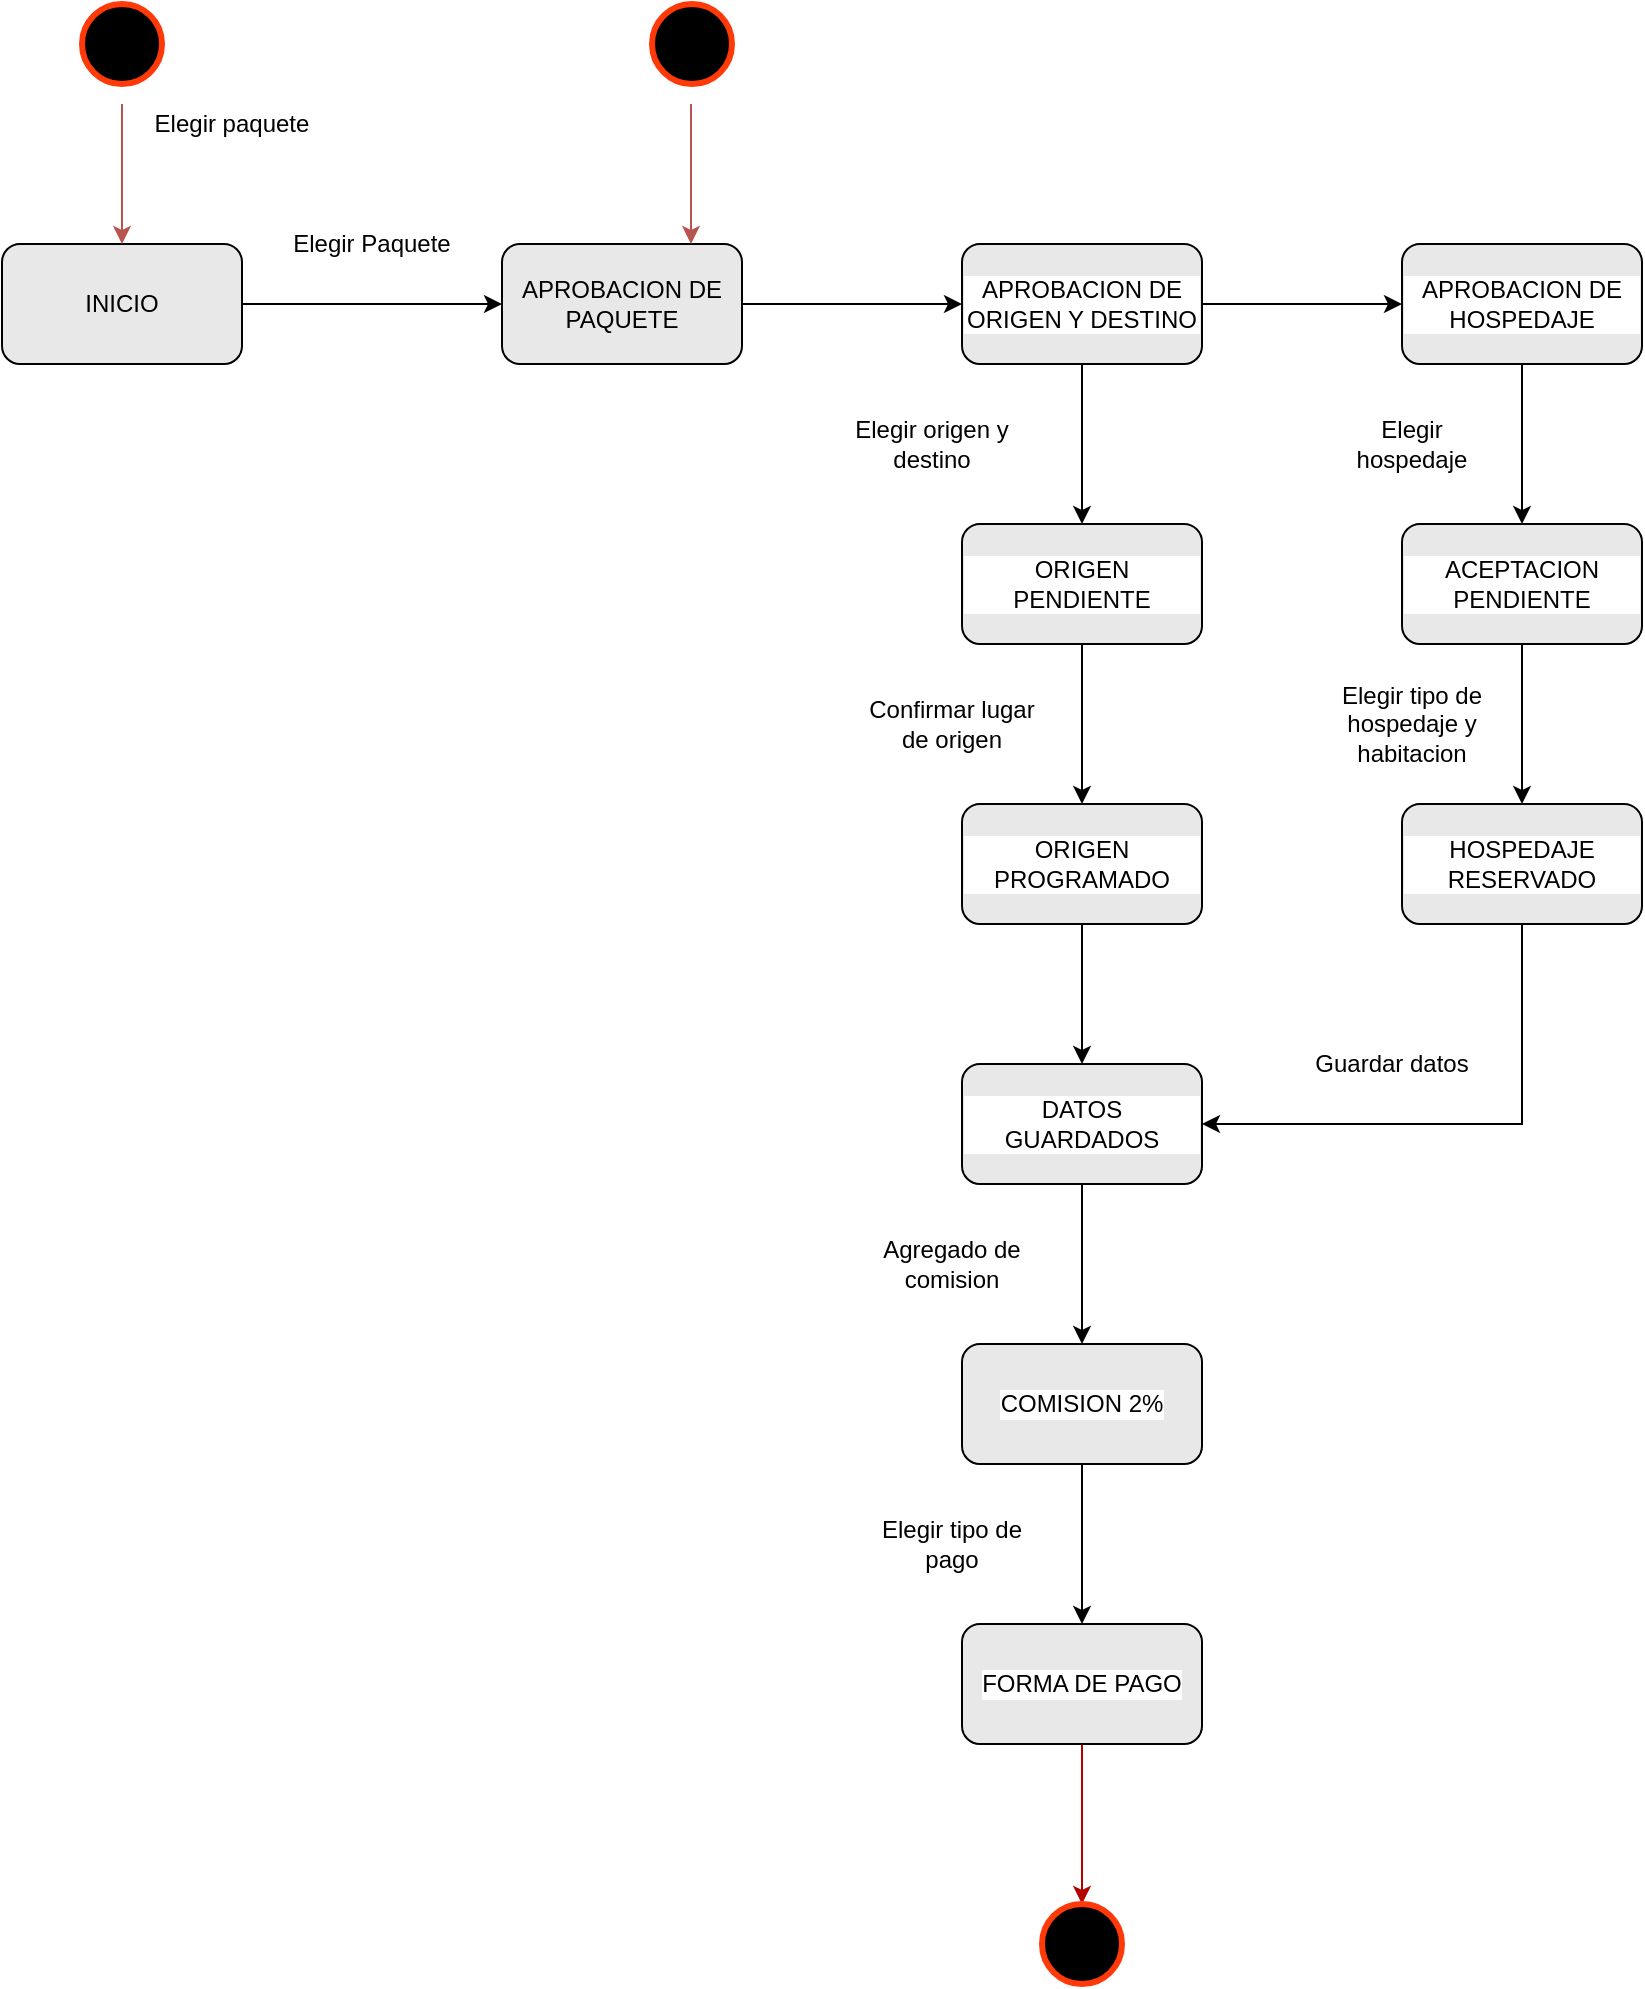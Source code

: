 <mxfile version="20.5.3" type="device"><diagram id="tkuhW18cIyjBJEIgkK2Q" name="Página-1"><mxGraphModel dx="3013" dy="1183" grid="1" gridSize="10" guides="1" tooltips="1" connect="1" arrows="1" fold="1" page="1" pageScale="1" pageWidth="827" pageHeight="1169" math="0" shadow="0"><root><mxCell id="0"/><mxCell id="1" parent="0"/><mxCell id="4rYL8vX8cTOH2odIzk6Z-1" value="" style="ellipse;whiteSpace=wrap;html=1;aspect=fixed;fillColor=#000000;strokeColor=#FF3908;strokeWidth=3;" vertex="1" parent="1"><mxGeometry x="-190" y="200" width="40" height="40" as="geometry"/></mxCell><mxCell id="4rYL8vX8cTOH2odIzk6Z-6" value="" style="edgeStyle=orthogonalEdgeStyle;rounded=0;orthogonalLoop=1;jettySize=auto;html=1;" edge="1" parent="1" source="4rYL8vX8cTOH2odIzk6Z-2" target="4rYL8vX8cTOH2odIzk6Z-5"><mxGeometry relative="1" as="geometry"/></mxCell><mxCell id="4rYL8vX8cTOH2odIzk6Z-2" value="INICIO" style="rounded=1;whiteSpace=wrap;html=1;fillColor=#E8E8E8;" vertex="1" parent="1"><mxGeometry x="-230" y="320" width="120" height="60" as="geometry"/></mxCell><mxCell id="4rYL8vX8cTOH2odIzk6Z-3" value="" style="endArrow=classic;html=1;rounded=0;entryX=0.5;entryY=0;entryDx=0;entryDy=0;fillColor=#f8cecc;strokeColor=#b85450;" edge="1" parent="1" target="4rYL8vX8cTOH2odIzk6Z-2"><mxGeometry width="50" height="50" relative="1" as="geometry"><mxPoint x="-170" y="250" as="sourcePoint"/><mxPoint x="10" y="380" as="targetPoint"/></mxGeometry></mxCell><mxCell id="4rYL8vX8cTOH2odIzk6Z-4" value="Elegir paquete" style="text;html=1;strokeColor=none;fillColor=none;align=center;verticalAlign=middle;whiteSpace=wrap;rounded=0;labelBackgroundColor=#FFFFFF;" vertex="1" parent="1"><mxGeometry x="-160" y="250" width="90" height="20" as="geometry"/></mxCell><mxCell id="4rYL8vX8cTOH2odIzk6Z-10" style="edgeStyle=orthogonalEdgeStyle;rounded=0;orthogonalLoop=1;jettySize=auto;html=1;entryX=0;entryY=0.5;entryDx=0;entryDy=0;" edge="1" parent="1" source="4rYL8vX8cTOH2odIzk6Z-5" target="4rYL8vX8cTOH2odIzk6Z-8"><mxGeometry relative="1" as="geometry"/></mxCell><mxCell id="4rYL8vX8cTOH2odIzk6Z-5" value="APROBACION DE PAQUETE" style="rounded=1;whiteSpace=wrap;html=1;fillColor=#E8E8E8;" vertex="1" parent="1"><mxGeometry x="20" y="320" width="120" height="60" as="geometry"/></mxCell><mxCell id="4rYL8vX8cTOH2odIzk6Z-7" value="Elegir Paquete" style="text;html=1;strokeColor=none;fillColor=none;align=center;verticalAlign=middle;whiteSpace=wrap;rounded=0;labelBackgroundColor=#FFFFFF;" vertex="1" parent="1"><mxGeometry x="-90" y="310" width="90" height="20" as="geometry"/></mxCell><mxCell id="4rYL8vX8cTOH2odIzk6Z-11" style="edgeStyle=orthogonalEdgeStyle;rounded=0;orthogonalLoop=1;jettySize=auto;html=1;exitX=1;exitY=0.5;exitDx=0;exitDy=0;entryX=0;entryY=0.5;entryDx=0;entryDy=0;" edge="1" parent="1" source="4rYL8vX8cTOH2odIzk6Z-8" target="4rYL8vX8cTOH2odIzk6Z-9"><mxGeometry relative="1" as="geometry"/></mxCell><mxCell id="4rYL8vX8cTOH2odIzk6Z-17" value="" style="edgeStyle=orthogonalEdgeStyle;rounded=0;orthogonalLoop=1;jettySize=auto;html=1;" edge="1" parent="1" source="4rYL8vX8cTOH2odIzk6Z-8" target="4rYL8vX8cTOH2odIzk6Z-16"><mxGeometry relative="1" as="geometry"/></mxCell><mxCell id="4rYL8vX8cTOH2odIzk6Z-8" value="APROBACION DE ORIGEN Y DESTINO" style="rounded=1;whiteSpace=wrap;html=1;fillColor=#E8E8E8;labelBackgroundColor=#FFFFFF;" vertex="1" parent="1"><mxGeometry x="250" y="320" width="120" height="60" as="geometry"/></mxCell><mxCell id="4rYL8vX8cTOH2odIzk6Z-25" value="" style="edgeStyle=orthogonalEdgeStyle;rounded=0;orthogonalLoop=1;jettySize=auto;html=1;" edge="1" parent="1" source="4rYL8vX8cTOH2odIzk6Z-9" target="4rYL8vX8cTOH2odIzk6Z-24"><mxGeometry relative="1" as="geometry"/></mxCell><mxCell id="4rYL8vX8cTOH2odIzk6Z-9" value="APROBACION DE HOSPEDAJE" style="rounded=1;whiteSpace=wrap;html=1;fillColor=#E8E8E8;labelBackgroundColor=#FFFFFF;" vertex="1" parent="1"><mxGeometry x="470" y="320" width="120" height="60" as="geometry"/></mxCell><mxCell id="4rYL8vX8cTOH2odIzk6Z-13" value="Elegir origen y destino" style="text;html=1;strokeColor=none;fillColor=none;align=center;verticalAlign=middle;whiteSpace=wrap;rounded=0;labelBackgroundColor=#FFFFFF;" vertex="1" parent="1"><mxGeometry x="190" y="410" width="90" height="20" as="geometry"/></mxCell><mxCell id="4rYL8vX8cTOH2odIzk6Z-15" value="Elegir hospedaje" style="text;html=1;strokeColor=none;fillColor=none;align=center;verticalAlign=middle;whiteSpace=wrap;rounded=0;labelBackgroundColor=#FFFFFF;" vertex="1" parent="1"><mxGeometry x="430" y="410" width="90" height="20" as="geometry"/></mxCell><mxCell id="4rYL8vX8cTOH2odIzk6Z-20" value="" style="edgeStyle=orthogonalEdgeStyle;rounded=0;orthogonalLoop=1;jettySize=auto;html=1;" edge="1" parent="1" source="4rYL8vX8cTOH2odIzk6Z-16" target="4rYL8vX8cTOH2odIzk6Z-19"><mxGeometry relative="1" as="geometry"/></mxCell><mxCell id="4rYL8vX8cTOH2odIzk6Z-16" value="ORIGEN PENDIENTE" style="rounded=1;whiteSpace=wrap;html=1;fillColor=#E8E8E8;labelBackgroundColor=#FFFFFF;" vertex="1" parent="1"><mxGeometry x="250" y="460" width="120" height="60" as="geometry"/></mxCell><mxCell id="4rYL8vX8cTOH2odIzk6Z-18" style="edgeStyle=orthogonalEdgeStyle;rounded=0;orthogonalLoop=1;jettySize=auto;html=1;exitX=0.5;exitY=1;exitDx=0;exitDy=0;" edge="1" parent="1" source="4rYL8vX8cTOH2odIzk6Z-16" target="4rYL8vX8cTOH2odIzk6Z-16"><mxGeometry relative="1" as="geometry"/></mxCell><mxCell id="4rYL8vX8cTOH2odIzk6Z-22" value="" style="edgeStyle=orthogonalEdgeStyle;rounded=0;orthogonalLoop=1;jettySize=auto;html=1;" edge="1" parent="1" source="4rYL8vX8cTOH2odIzk6Z-19" target="4rYL8vX8cTOH2odIzk6Z-21"><mxGeometry relative="1" as="geometry"/></mxCell><mxCell id="4rYL8vX8cTOH2odIzk6Z-19" value="ORIGEN PROGRAMADO" style="rounded=1;whiteSpace=wrap;html=1;fillColor=#E8E8E8;labelBackgroundColor=#FFFFFF;" vertex="1" parent="1"><mxGeometry x="250" y="600" width="120" height="60" as="geometry"/></mxCell><mxCell id="4rYL8vX8cTOH2odIzk6Z-43" value="" style="edgeStyle=orthogonalEdgeStyle;rounded=0;orthogonalLoop=1;jettySize=auto;html=1;" edge="1" parent="1" source="4rYL8vX8cTOH2odIzk6Z-21" target="4rYL8vX8cTOH2odIzk6Z-42"><mxGeometry relative="1" as="geometry"/></mxCell><mxCell id="4rYL8vX8cTOH2odIzk6Z-21" value="DATOS GUARDADOS" style="rounded=1;whiteSpace=wrap;html=1;fillColor=#E8E8E8;labelBackgroundColor=#FFFFFF;" vertex="1" parent="1"><mxGeometry x="250" y="730" width="120" height="60" as="geometry"/></mxCell><mxCell id="4rYL8vX8cTOH2odIzk6Z-27" value="" style="edgeStyle=orthogonalEdgeStyle;rounded=0;orthogonalLoop=1;jettySize=auto;html=1;" edge="1" parent="1" source="4rYL8vX8cTOH2odIzk6Z-24" target="4rYL8vX8cTOH2odIzk6Z-26"><mxGeometry relative="1" as="geometry"/></mxCell><mxCell id="4rYL8vX8cTOH2odIzk6Z-24" value="ACEPTACION PENDIENTE" style="rounded=1;whiteSpace=wrap;html=1;fillColor=#E8E8E8;labelBackgroundColor=#FFFFFF;" vertex="1" parent="1"><mxGeometry x="470" y="460" width="120" height="60" as="geometry"/></mxCell><mxCell id="4rYL8vX8cTOH2odIzk6Z-35" style="edgeStyle=orthogonalEdgeStyle;rounded=0;orthogonalLoop=1;jettySize=auto;html=1;exitX=0.5;exitY=1;exitDx=0;exitDy=0;entryX=1;entryY=0.5;entryDx=0;entryDy=0;" edge="1" parent="1" source="4rYL8vX8cTOH2odIzk6Z-26" target="4rYL8vX8cTOH2odIzk6Z-21"><mxGeometry relative="1" as="geometry"/></mxCell><mxCell id="4rYL8vX8cTOH2odIzk6Z-26" value="HOSPEDAJE RESERVADO" style="rounded=1;whiteSpace=wrap;html=1;fillColor=#E8E8E8;labelBackgroundColor=#FFFFFF;" vertex="1" parent="1"><mxGeometry x="470" y="600" width="120" height="60" as="geometry"/></mxCell><mxCell id="4rYL8vX8cTOH2odIzk6Z-33" value="Elegir tipo de hospedaje y habitacion" style="text;html=1;strokeColor=none;fillColor=none;align=center;verticalAlign=middle;whiteSpace=wrap;rounded=0;labelBackgroundColor=#FFFFFF;" vertex="1" parent="1"><mxGeometry x="430" y="550" width="90" height="20" as="geometry"/></mxCell><mxCell id="4rYL8vX8cTOH2odIzk6Z-34" value="Guardar datos" style="text;html=1;strokeColor=none;fillColor=none;align=center;verticalAlign=middle;whiteSpace=wrap;rounded=0;labelBackgroundColor=#FFFFFF;" vertex="1" parent="1"><mxGeometry x="420" y="720" width="90" height="20" as="geometry"/></mxCell><mxCell id="4rYL8vX8cTOH2odIzk6Z-36" value="Confirmar lugar de origen" style="text;html=1;strokeColor=none;fillColor=none;align=center;verticalAlign=middle;whiteSpace=wrap;rounded=0;labelBackgroundColor=#FFFFFF;" vertex="1" parent="1"><mxGeometry x="200" y="550" width="90" height="20" as="geometry"/></mxCell><mxCell id="4rYL8vX8cTOH2odIzk6Z-37" value="" style="endArrow=classic;html=1;rounded=0;entryX=0.5;entryY=0;entryDx=0;entryDy=0;fillColor=#f8cecc;strokeColor=#b85450;" edge="1" parent="1"><mxGeometry width="50" height="50" relative="1" as="geometry"><mxPoint x="114.5" y="250" as="sourcePoint"/><mxPoint x="114.5" y="320" as="targetPoint"/></mxGeometry></mxCell><mxCell id="4rYL8vX8cTOH2odIzk6Z-38" value="" style="ellipse;whiteSpace=wrap;html=1;aspect=fixed;fillColor=#000000;" vertex="1" parent="1"><mxGeometry x="100" y="210" width="30" height="30" as="geometry"/></mxCell><mxCell id="4rYL8vX8cTOH2odIzk6Z-41" value="" style="ellipse;whiteSpace=wrap;html=1;aspect=fixed;fillColor=#000000;strokeColor=#FF3908;strokeWidth=3;" vertex="1" parent="1"><mxGeometry x="95" y="200" width="40" height="40" as="geometry"/></mxCell><mxCell id="4rYL8vX8cTOH2odIzk6Z-45" value="" style="edgeStyle=orthogonalEdgeStyle;rounded=0;orthogonalLoop=1;jettySize=auto;html=1;" edge="1" parent="1" source="4rYL8vX8cTOH2odIzk6Z-42" target="4rYL8vX8cTOH2odIzk6Z-44"><mxGeometry relative="1" as="geometry"/></mxCell><mxCell id="4rYL8vX8cTOH2odIzk6Z-42" value="COMISION 2%" style="rounded=1;whiteSpace=wrap;html=1;fillColor=#E8E8E8;labelBackgroundColor=#FFFFFF;" vertex="1" parent="1"><mxGeometry x="250" y="870" width="120" height="60" as="geometry"/></mxCell><mxCell id="4rYL8vX8cTOH2odIzk6Z-50" style="edgeStyle=orthogonalEdgeStyle;rounded=0;orthogonalLoop=1;jettySize=auto;html=1;exitX=0.5;exitY=1;exitDx=0;exitDy=0;entryX=0.5;entryY=0;entryDx=0;entryDy=0;fillColor=#e51400;strokeColor=#B20000;" edge="1" parent="1" source="4rYL8vX8cTOH2odIzk6Z-44" target="4rYL8vX8cTOH2odIzk6Z-48"><mxGeometry relative="1" as="geometry"/></mxCell><mxCell id="4rYL8vX8cTOH2odIzk6Z-44" value="FORMA DE PAGO" style="rounded=1;whiteSpace=wrap;html=1;fillColor=#E8E8E8;labelBackgroundColor=#FFFFFF;" vertex="1" parent="1"><mxGeometry x="250" y="1010" width="120" height="60" as="geometry"/></mxCell><mxCell id="4rYL8vX8cTOH2odIzk6Z-46" value="Agregado de comision" style="text;html=1;strokeColor=none;fillColor=none;align=center;verticalAlign=middle;whiteSpace=wrap;rounded=0;labelBackgroundColor=#FFFFFF;" vertex="1" parent="1"><mxGeometry x="200" y="820" width="90" height="20" as="geometry"/></mxCell><mxCell id="4rYL8vX8cTOH2odIzk6Z-47" value="Elegir tipo de pago" style="text;html=1;strokeColor=none;fillColor=none;align=center;verticalAlign=middle;whiteSpace=wrap;rounded=0;labelBackgroundColor=#FFFFFF;" vertex="1" parent="1"><mxGeometry x="200" y="960" width="90" height="20" as="geometry"/></mxCell><mxCell id="4rYL8vX8cTOH2odIzk6Z-48" value="" style="ellipse;whiteSpace=wrap;html=1;aspect=fixed;fillColor=#000000;strokeColor=#FF3908;strokeWidth=3;" vertex="1" parent="1"><mxGeometry x="290" y="1150" width="40" height="40" as="geometry"/></mxCell></root></mxGraphModel></diagram></mxfile>